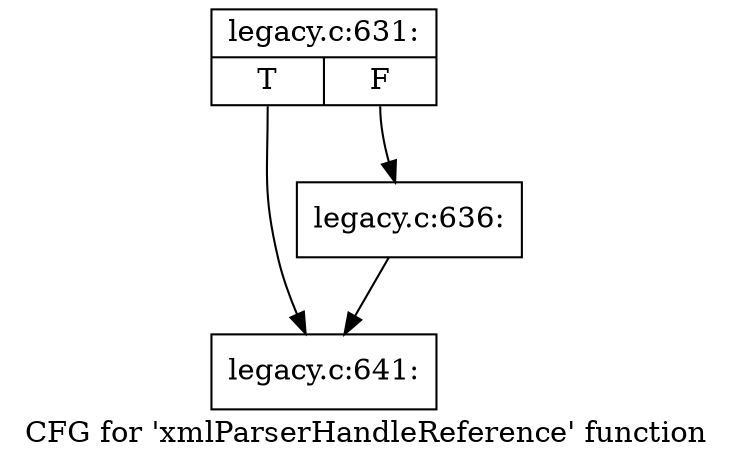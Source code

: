 digraph "CFG for 'xmlParserHandleReference' function" {
	label="CFG for 'xmlParserHandleReference' function";

	Node0x492d640 [shape=record,label="{legacy.c:631:|{<s0>T|<s1>F}}"];
	Node0x492d640:s0 -> Node0x492dd70;
	Node0x492d640:s1 -> Node0x492dd20;
	Node0x492dd20 [shape=record,label="{legacy.c:636:}"];
	Node0x492dd20 -> Node0x492dd70;
	Node0x492dd70 [shape=record,label="{legacy.c:641:}"];
}
